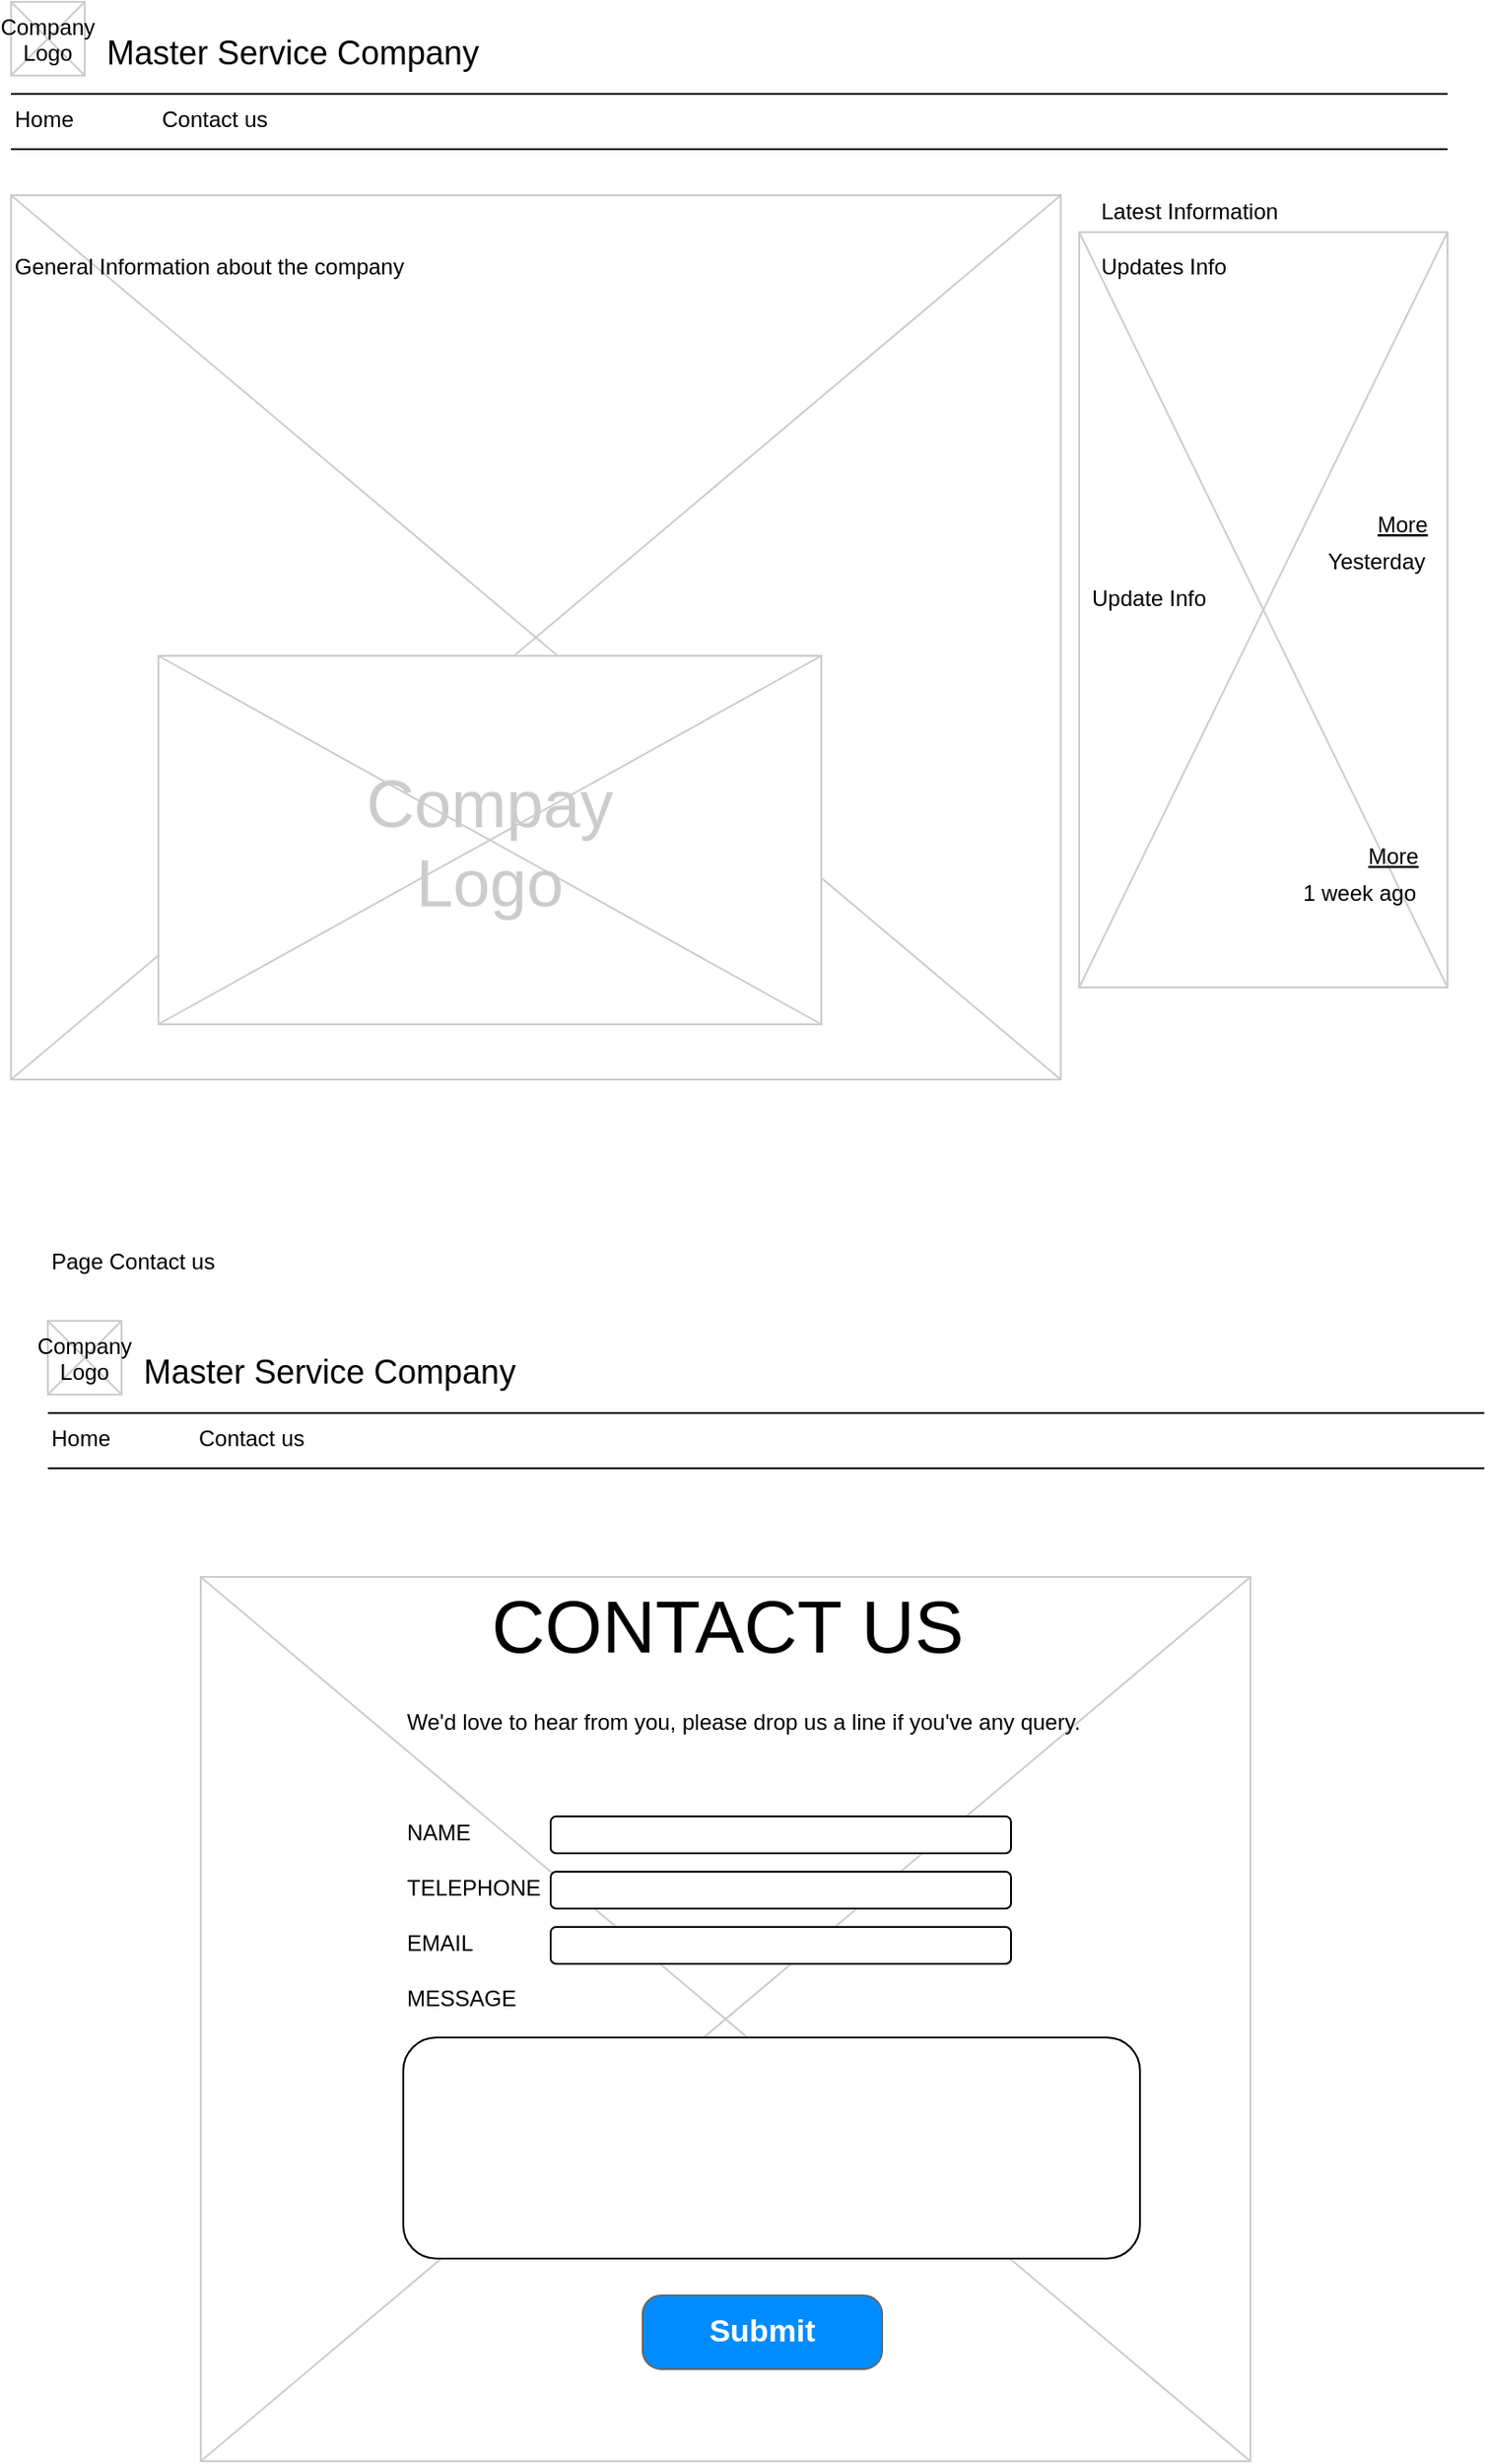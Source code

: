 <mxfile version="13.8.8" type="github">
  <diagram name="Page-1" id="f1b7ffb7-ca1e-a977-7cf5-a751b3c06c05">
    <mxGraphModel dx="1102" dy="614" grid="0" gridSize="10" guides="1" tooltips="1" connect="1" arrows="1" fold="1" page="1" pageScale="1" pageWidth="826" pageHeight="1169" background="#ffffff" math="0" shadow="0">
      <root>
        <mxCell id="0" />
        <mxCell id="1" parent="0" />
        <mxCell id="14" value="" style="verticalLabelPosition=bottom;verticalAlign=top;strokeWidth=1;shape=mxgraph.mockup.graphics.iconGrid;strokeColor=#CCCCCC;gridSize=1,1;" parent="1" vertex="1">
          <mxGeometry x="600" y="140" width="200" height="410" as="geometry" />
        </mxCell>
        <mxCell id="13" value="" style="verticalLabelPosition=bottom;verticalAlign=top;strokeWidth=1;shape=mxgraph.mockup.graphics.iconGrid;strokeColor=#CCCCCC;gridSize=1,1;" parent="1" vertex="1">
          <mxGeometry x="20" y="120" width="570" height="480" as="geometry" />
        </mxCell>
        <mxCell id="2" value="Master Service Company" style="text;spacingTop=-5;fontSize=18;fontStyle=0" parent="1" vertex="1">
          <mxGeometry x="70" y="30" width="230" height="20" as="geometry" />
        </mxCell>
        <mxCell id="3" value="" style="line;strokeWidth=1" parent="1" vertex="1">
          <mxGeometry x="20" y="60" width="780" height="10" as="geometry" />
        </mxCell>
        <mxCell id="4" value="" style="line;strokeWidth=1" parent="1" vertex="1">
          <mxGeometry x="20" y="90" width="780" height="10" as="geometry" />
        </mxCell>
        <mxCell id="5" value="Home" style="text;spacingTop=-5;" parent="1" vertex="1">
          <mxGeometry x="20" y="70.0" width="30" height="20" as="geometry" />
        </mxCell>
        <mxCell id="9" value="General Information about the company" style="text;spacingTop=-5;whiteSpace=wrap;align=left" parent="1" vertex="1">
          <mxGeometry x="20" y="150" width="530" height="250" as="geometry" />
        </mxCell>
        <mxCell id="10" value="Latest Information" style="text;spacingTop=-5;" parent="1" vertex="1">
          <mxGeometry x="610" y="120" width="30" height="20" as="geometry" />
        </mxCell>
        <mxCell id="12" value="Updates Info" style="text;spacingTop=-5;whiteSpace=wrap;align=left" parent="1" vertex="1">
          <mxGeometry x="610" y="150" width="190" height="140" as="geometry" />
        </mxCell>
        <mxCell id="15" value="More" style="text;spacingTop=-5;fontStyle=4" parent="1" vertex="1">
          <mxGeometry x="760" y="290" width="30" height="20" as="geometry" />
        </mxCell>
        <mxCell id="16" value="Yesterday" style="text;spacingTop=-5;fontStyle=0;align=right" parent="1" vertex="1">
          <mxGeometry x="760" y="310" width="30" height="20" as="geometry" />
        </mxCell>
        <mxCell id="17" value="Update Info" style="text;spacingTop=-5;whiteSpace=wrap;align=left" parent="1" vertex="1">
          <mxGeometry x="605" y="330" width="190" height="140" as="geometry" />
        </mxCell>
        <mxCell id="18" value="More" style="text;spacingTop=-5;fontStyle=4" parent="1" vertex="1">
          <mxGeometry x="755" y="470" width="30" height="20" as="geometry" />
        </mxCell>
        <mxCell id="19" value="1 week ago" style="text;spacingTop=-5;fontStyle=0;align=right" parent="1" vertex="1">
          <mxGeometry x="755" y="490" width="30" height="20" as="geometry" />
        </mxCell>
        <mxCell id="20" value="" style="verticalLabelPosition=bottom;verticalAlign=top;strokeWidth=1;shape=mxgraph.mockup.graphics.iconGrid;strokeColor=#CCCCCC;gridSize=1,1;" parent="1" vertex="1">
          <mxGeometry x="20" y="15" width="40" height="40" as="geometry" />
        </mxCell>
        <mxCell id="21" value="Company&#xa;Logo" style="text;spacingTop=-5;align=center" parent="1" vertex="1">
          <mxGeometry x="20" y="20" width="40" height="40" as="geometry" />
        </mxCell>
        <mxCell id="22" value="Contact us" style="text;spacingTop=-5;" parent="1" vertex="1">
          <mxGeometry x="100.0" y="70.0" width="30" height="20" as="geometry" />
        </mxCell>
        <mxCell id="25" value="" style="verticalLabelPosition=bottom;verticalAlign=top;strokeWidth=1;shape=mxgraph.mockup.graphics.iconGrid;strokeColor=#CCCCCC;gridSize=1,1;" parent="1" vertex="1">
          <mxGeometry x="100" y="370" width="360" height="200" as="geometry" />
        </mxCell>
        <mxCell id="26" value="Compay&#xa;Logo" style="text;spacingTop=-5;align=center;verticalAlign=middle;fontSize=36;fontColor=#CCCCCC" parent="1" vertex="1">
          <mxGeometry x="100" y="370" width="360" height="200" as="geometry" />
        </mxCell>
        <mxCell id="32" value="" style="verticalLabelPosition=bottom;verticalAlign=top;strokeWidth=1;shape=mxgraph.mockup.graphics.iconGrid;strokeColor=#CCCCCC;gridSize=1,1;" parent="1" vertex="1">
          <mxGeometry x="123" y="870" width="570" height="480" as="geometry" />
        </mxCell>
        <mxCell id="33" value="CONTACT US" style="text;spacingTop=-5;fontSize=40;" parent="1" vertex="1">
          <mxGeometry x="279" y="870" width="30" height="20" as="geometry" />
        </mxCell>
        <mxCell id="44" value="We&#39;d love to hear from you, please drop us a line if you&#39;ve any query." style="text;spacingTop=-5;" parent="1" vertex="1">
          <mxGeometry x="233.0" y="940.0" width="30" height="20" as="geometry" />
        </mxCell>
        <mxCell id="MfdbrAQ1ATSCBeJExQHh-71" value="Master Service Company" style="text;spacingTop=-5;fontSize=18;fontStyle=0" vertex="1" parent="1">
          <mxGeometry x="90" y="746" width="230" height="20" as="geometry" />
        </mxCell>
        <mxCell id="MfdbrAQ1ATSCBeJExQHh-72" value="" style="line;strokeWidth=1" vertex="1" parent="1">
          <mxGeometry x="40" y="776" width="780" height="10" as="geometry" />
        </mxCell>
        <mxCell id="MfdbrAQ1ATSCBeJExQHh-73" value="" style="line;strokeWidth=1" vertex="1" parent="1">
          <mxGeometry x="40" y="806" width="780" height="10" as="geometry" />
        </mxCell>
        <mxCell id="MfdbrAQ1ATSCBeJExQHh-74" value="Home" style="text;spacingTop=-5;" vertex="1" parent="1">
          <mxGeometry x="40" y="786.0" width="30" height="20" as="geometry" />
        </mxCell>
        <mxCell id="MfdbrAQ1ATSCBeJExQHh-76" value="Page Contact us" style="text;spacingTop=-5;" vertex="1" parent="1">
          <mxGeometry x="40" y="690.0" width="30" height="20" as="geometry" />
        </mxCell>
        <mxCell id="MfdbrAQ1ATSCBeJExQHh-77" value="" style="verticalLabelPosition=bottom;verticalAlign=top;strokeWidth=1;shape=mxgraph.mockup.graphics.iconGrid;strokeColor=#CCCCCC;gridSize=1,1;" vertex="1" parent="1">
          <mxGeometry x="40" y="731" width="40" height="40" as="geometry" />
        </mxCell>
        <mxCell id="MfdbrAQ1ATSCBeJExQHh-78" value="Company&#xa;Logo" style="text;spacingTop=-5;align=center" vertex="1" parent="1">
          <mxGeometry x="40" y="736" width="40" height="40" as="geometry" />
        </mxCell>
        <mxCell id="MfdbrAQ1ATSCBeJExQHh-79" value="Contact us" style="text;spacingTop=-5;" vertex="1" parent="1">
          <mxGeometry x="120.0" y="786.0" width="30" height="20" as="geometry" />
        </mxCell>
        <mxCell id="MfdbrAQ1ATSCBeJExQHh-86" value="NAME" style="text;spacingTop=-5;" vertex="1" parent="1">
          <mxGeometry x="233" y="1000.0" width="30" height="20" as="geometry" />
        </mxCell>
        <mxCell id="MfdbrAQ1ATSCBeJExQHh-87" value="TELEPHONE" style="text;spacingTop=-5;" vertex="1" parent="1">
          <mxGeometry x="233" y="1030" width="30" height="20" as="geometry" />
        </mxCell>
        <mxCell id="MfdbrAQ1ATSCBeJExQHh-88" value="EMAIL" style="text;spacingTop=-5;" vertex="1" parent="1">
          <mxGeometry x="233" y="1060" width="30" height="20" as="geometry" />
        </mxCell>
        <mxCell id="MfdbrAQ1ATSCBeJExQHh-89" value="MESSAGE" style="text;spacingTop=-5;" vertex="1" parent="1">
          <mxGeometry x="233" y="1090" width="30" height="20" as="geometry" />
        </mxCell>
        <mxCell id="MfdbrAQ1ATSCBeJExQHh-90" value="Submit" style="strokeWidth=1;shadow=0;dashed=0;align=center;html=1;shape=mxgraph.mockup.buttons.button;strokeColor=#666666;fontColor=#ffffff;mainText=;buttonStyle=round;fontSize=17;fontStyle=1;fillColor=#008cff;whiteSpace=wrap;" vertex="1" parent="1">
          <mxGeometry x="363" y="1260" width="130" height="40" as="geometry" />
        </mxCell>
        <mxCell id="MfdbrAQ1ATSCBeJExQHh-91" value="" style="rounded=1;whiteSpace=wrap;html=1;fontSize=40;" vertex="1" parent="1">
          <mxGeometry x="313" y="1000" width="250" height="20" as="geometry" />
        </mxCell>
        <mxCell id="MfdbrAQ1ATSCBeJExQHh-92" value="" style="rounded=1;whiteSpace=wrap;html=1;fontSize=40;" vertex="1" parent="1">
          <mxGeometry x="313" y="1030" width="250" height="20" as="geometry" />
        </mxCell>
        <mxCell id="MfdbrAQ1ATSCBeJExQHh-93" value="" style="rounded=1;whiteSpace=wrap;html=1;fontSize=40;" vertex="1" parent="1">
          <mxGeometry x="313" y="1060" width="250" height="20" as="geometry" />
        </mxCell>
        <mxCell id="MfdbrAQ1ATSCBeJExQHh-94" value="" style="rounded=1;whiteSpace=wrap;html=1;fontSize=40;" vertex="1" parent="1">
          <mxGeometry x="233" y="1120" width="400" height="120" as="geometry" />
        </mxCell>
      </root>
    </mxGraphModel>
  </diagram>
</mxfile>
